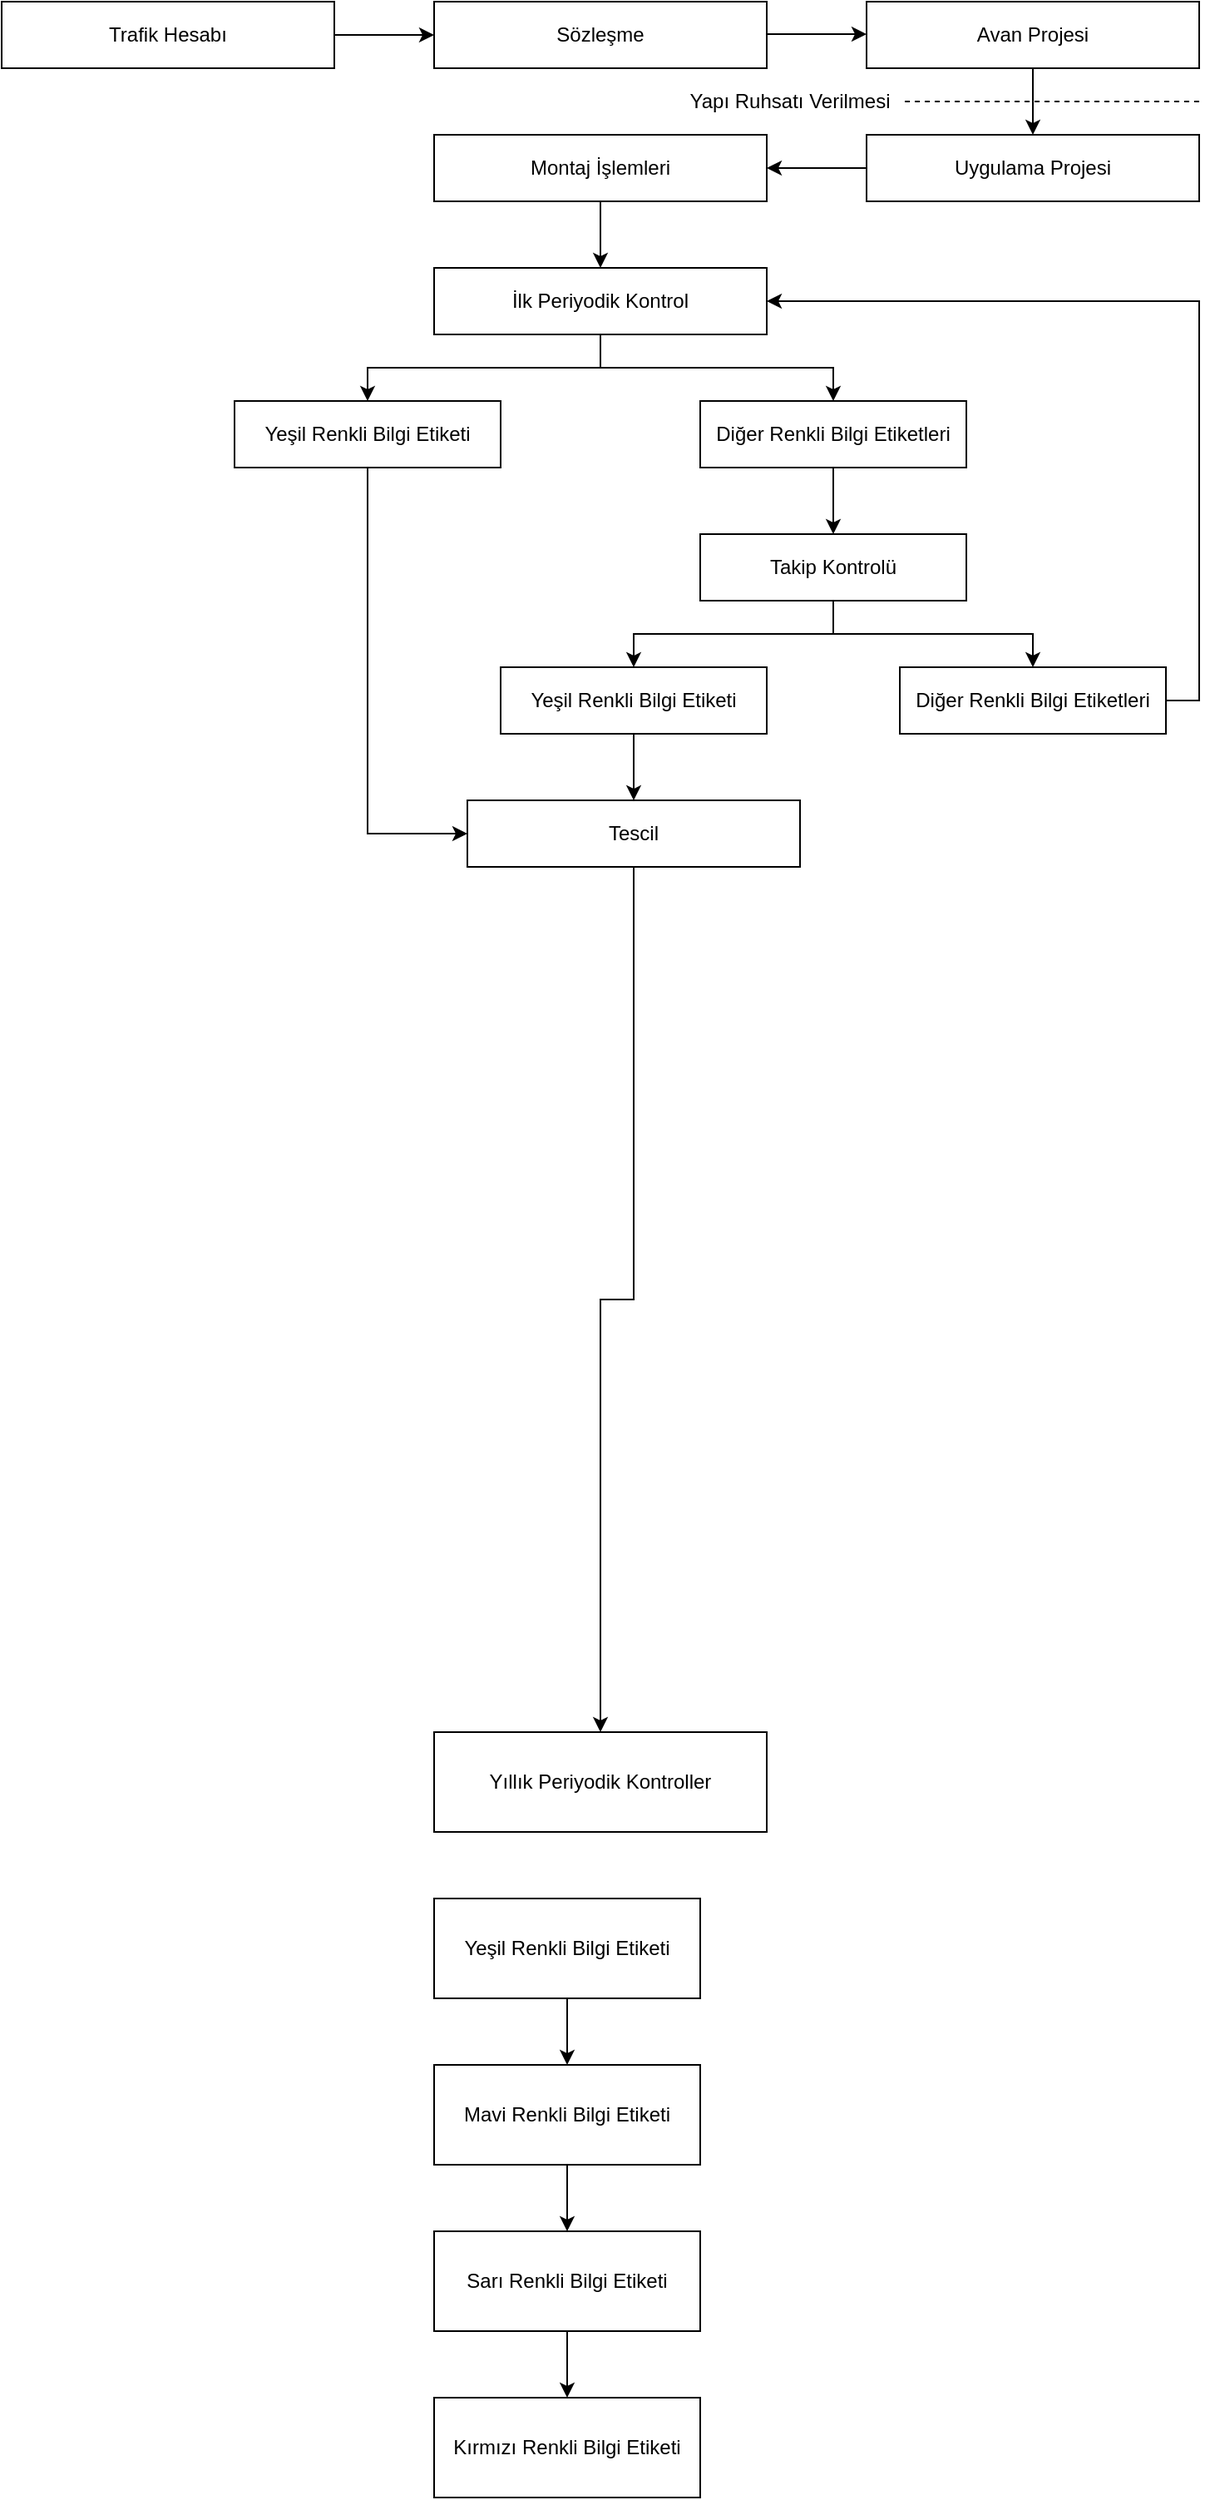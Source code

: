 <mxfile version="16.5.6" type="github">
  <diagram id="xVj9goOM0HoYAq6a2udZ" name="Page-1">
    <mxGraphModel dx="1102" dy="600" grid="1" gridSize="10" guides="1" tooltips="1" connect="1" arrows="1" fold="1" page="1" pageScale="1" pageWidth="827" pageHeight="1169" math="0" shadow="0">
      <root>
        <mxCell id="0" />
        <mxCell id="1" parent="0" />
        <mxCell id="WERg9MYtYTJD5pxzwSMF-55" style="edgeStyle=orthogonalEdgeStyle;rounded=0;orthogonalLoop=1;jettySize=auto;html=1;exitX=1;exitY=0.5;exitDx=0;exitDy=0;" edge="1" parent="1" source="WERg9MYtYTJD5pxzwSMF-1">
          <mxGeometry relative="1" as="geometry">
            <mxPoint x="320" y="140" as="targetPoint" />
          </mxGeometry>
        </mxCell>
        <mxCell id="WERg9MYtYTJD5pxzwSMF-1" value="Trafik Hesabı" style="rounded=0;whiteSpace=wrap;html=1;" vertex="1" parent="1">
          <mxGeometry x="60" y="120" width="200" height="40" as="geometry" />
        </mxCell>
        <mxCell id="WERg9MYtYTJD5pxzwSMF-2" value="Sözleşme" style="rounded=0;whiteSpace=wrap;html=1;" vertex="1" parent="1">
          <mxGeometry x="320" y="120" width="200" height="40" as="geometry" />
        </mxCell>
        <mxCell id="WERg9MYtYTJD5pxzwSMF-64" style="edgeStyle=orthogonalEdgeStyle;rounded=0;orthogonalLoop=1;jettySize=auto;html=1;exitX=0.5;exitY=1;exitDx=0;exitDy=0;entryX=0.5;entryY=0;entryDx=0;entryDy=0;" edge="1" parent="1" source="WERg9MYtYTJD5pxzwSMF-4" target="WERg9MYtYTJD5pxzwSMF-60">
          <mxGeometry relative="1" as="geometry" />
        </mxCell>
        <mxCell id="WERg9MYtYTJD5pxzwSMF-4" value="Avan Projesi" style="rounded=0;whiteSpace=wrap;html=1;" vertex="1" parent="1">
          <mxGeometry x="580" y="120" width="200" height="40" as="geometry" />
        </mxCell>
        <mxCell id="WERg9MYtYTJD5pxzwSMF-78" style="edgeStyle=orthogonalEdgeStyle;rounded=0;orthogonalLoop=1;jettySize=auto;html=1;exitX=0.5;exitY=1;exitDx=0;exitDy=0;entryX=0;entryY=0.5;entryDx=0;entryDy=0;" edge="1" parent="1" source="WERg9MYtYTJD5pxzwSMF-12" target="WERg9MYtYTJD5pxzwSMF-16">
          <mxGeometry relative="1" as="geometry" />
        </mxCell>
        <mxCell id="WERg9MYtYTJD5pxzwSMF-12" value="Yeşil Renkli Bilgi Etiketi" style="rounded=0;whiteSpace=wrap;html=1;" vertex="1" parent="1">
          <mxGeometry x="200" y="360" width="160" height="40" as="geometry" />
        </mxCell>
        <mxCell id="WERg9MYtYTJD5pxzwSMF-31" value="" style="edgeStyle=orthogonalEdgeStyle;rounded=0;orthogonalLoop=1;jettySize=auto;html=1;" edge="1" parent="1" source="WERg9MYtYTJD5pxzwSMF-14" target="WERg9MYtYTJD5pxzwSMF-30">
          <mxGeometry relative="1" as="geometry" />
        </mxCell>
        <mxCell id="WERg9MYtYTJD5pxzwSMF-14" value="Diğer Renkli Bilgi Etiketleri" style="rounded=0;whiteSpace=wrap;html=1;" vertex="1" parent="1">
          <mxGeometry x="480" y="360" width="160" height="40" as="geometry" />
        </mxCell>
        <mxCell id="WERg9MYtYTJD5pxzwSMF-39" value="" style="edgeStyle=orthogonalEdgeStyle;rounded=0;orthogonalLoop=1;jettySize=auto;html=1;" edge="1" parent="1" source="WERg9MYtYTJD5pxzwSMF-16" target="WERg9MYtYTJD5pxzwSMF-38">
          <mxGeometry relative="1" as="geometry" />
        </mxCell>
        <mxCell id="WERg9MYtYTJD5pxzwSMF-16" value="Tescil" style="rounded=0;whiteSpace=wrap;html=1;" vertex="1" parent="1">
          <mxGeometry x="340" y="600" width="200" height="40" as="geometry" />
        </mxCell>
        <mxCell id="WERg9MYtYTJD5pxzwSMF-79" style="edgeStyle=orthogonalEdgeStyle;rounded=0;orthogonalLoop=1;jettySize=auto;html=1;exitX=0.5;exitY=1;exitDx=0;exitDy=0;entryX=0.5;entryY=0;entryDx=0;entryDy=0;" edge="1" parent="1" source="WERg9MYtYTJD5pxzwSMF-18" target="WERg9MYtYTJD5pxzwSMF-16">
          <mxGeometry relative="1" as="geometry" />
        </mxCell>
        <mxCell id="WERg9MYtYTJD5pxzwSMF-18" value="Yeşil Renkli Bilgi Etiketi" style="rounded=0;whiteSpace=wrap;html=1;" vertex="1" parent="1">
          <mxGeometry x="360" y="520" width="160" height="40" as="geometry" />
        </mxCell>
        <mxCell id="WERg9MYtYTJD5pxzwSMF-80" style="edgeStyle=orthogonalEdgeStyle;rounded=0;orthogonalLoop=1;jettySize=auto;html=1;exitX=1;exitY=0.5;exitDx=0;exitDy=0;entryX=1;entryY=0.5;entryDx=0;entryDy=0;" edge="1" parent="1" source="WERg9MYtYTJD5pxzwSMF-20" target="WERg9MYtYTJD5pxzwSMF-10">
          <mxGeometry relative="1" as="geometry" />
        </mxCell>
        <mxCell id="WERg9MYtYTJD5pxzwSMF-20" value="Diğer Renkli Bilgi Etiketleri" style="rounded=0;whiteSpace=wrap;html=1;" vertex="1" parent="1">
          <mxGeometry x="600" y="520" width="160" height="40" as="geometry" />
        </mxCell>
        <mxCell id="WERg9MYtYTJD5pxzwSMF-76" style="edgeStyle=orthogonalEdgeStyle;rounded=0;orthogonalLoop=1;jettySize=auto;html=1;exitX=0.5;exitY=1;exitDx=0;exitDy=0;" edge="1" parent="1" source="WERg9MYtYTJD5pxzwSMF-30" target="WERg9MYtYTJD5pxzwSMF-18">
          <mxGeometry relative="1" as="geometry" />
        </mxCell>
        <mxCell id="WERg9MYtYTJD5pxzwSMF-77" style="edgeStyle=orthogonalEdgeStyle;rounded=0;orthogonalLoop=1;jettySize=auto;html=1;exitX=0.5;exitY=1;exitDx=0;exitDy=0;entryX=0.5;entryY=0;entryDx=0;entryDy=0;" edge="1" parent="1" source="WERg9MYtYTJD5pxzwSMF-30" target="WERg9MYtYTJD5pxzwSMF-20">
          <mxGeometry relative="1" as="geometry" />
        </mxCell>
        <mxCell id="WERg9MYtYTJD5pxzwSMF-30" value="&lt;div&gt;Takip Kontrolü&lt;/div&gt;" style="rounded=0;whiteSpace=wrap;html=1;" vertex="1" parent="1">
          <mxGeometry x="480" y="440" width="160" height="40" as="geometry" />
        </mxCell>
        <mxCell id="WERg9MYtYTJD5pxzwSMF-38" value="Yıllık Periyodik Kontroller" style="rounded=0;whiteSpace=wrap;html=1;" vertex="1" parent="1">
          <mxGeometry x="320" y="1160" width="200" height="60" as="geometry" />
        </mxCell>
        <mxCell id="WERg9MYtYTJD5pxzwSMF-41" value="Yapı Ruhsatı Verilmesi" style="text;html=1;strokeColor=none;fillColor=none;align=center;verticalAlign=middle;whiteSpace=wrap;rounded=0;" vertex="1" parent="1">
          <mxGeometry x="454" y="165" width="160" height="30" as="geometry" />
        </mxCell>
        <mxCell id="WERg9MYtYTJD5pxzwSMF-50" value="" style="edgeStyle=orthogonalEdgeStyle;rounded=0;orthogonalLoop=1;jettySize=auto;html=1;" edge="1" parent="1" source="WERg9MYtYTJD5pxzwSMF-48" target="WERg9MYtYTJD5pxzwSMF-49">
          <mxGeometry relative="1" as="geometry" />
        </mxCell>
        <mxCell id="WERg9MYtYTJD5pxzwSMF-48" value="Yeşil Renkli Bilgi Etiketi" style="rounded=0;whiteSpace=wrap;html=1;" vertex="1" parent="1">
          <mxGeometry x="320" y="1260" width="160" height="60" as="geometry" />
        </mxCell>
        <mxCell id="WERg9MYtYTJD5pxzwSMF-52" value="" style="edgeStyle=orthogonalEdgeStyle;rounded=0;orthogonalLoop=1;jettySize=auto;html=1;" edge="1" parent="1" source="WERg9MYtYTJD5pxzwSMF-49" target="WERg9MYtYTJD5pxzwSMF-51">
          <mxGeometry relative="1" as="geometry" />
        </mxCell>
        <mxCell id="WERg9MYtYTJD5pxzwSMF-49" value="Mavi Renkli Bilgi Etiketi" style="rounded=0;whiteSpace=wrap;html=1;" vertex="1" parent="1">
          <mxGeometry x="320" y="1360" width="160" height="60" as="geometry" />
        </mxCell>
        <mxCell id="WERg9MYtYTJD5pxzwSMF-54" value="" style="edgeStyle=orthogonalEdgeStyle;rounded=0;orthogonalLoop=1;jettySize=auto;html=1;" edge="1" parent="1" source="WERg9MYtYTJD5pxzwSMF-51" target="WERg9MYtYTJD5pxzwSMF-53">
          <mxGeometry relative="1" as="geometry" />
        </mxCell>
        <mxCell id="WERg9MYtYTJD5pxzwSMF-51" value="Sarı Renkli Bilgi Etiketi" style="rounded=0;whiteSpace=wrap;html=1;" vertex="1" parent="1">
          <mxGeometry x="320" y="1460" width="160" height="60" as="geometry" />
        </mxCell>
        <mxCell id="WERg9MYtYTJD5pxzwSMF-53" value="&lt;div&gt;Kırmızı Renkli Bilgi Etiketi&lt;/div&gt;" style="rounded=0;whiteSpace=wrap;html=1;" vertex="1" parent="1">
          <mxGeometry x="320" y="1560" width="160" height="60" as="geometry" />
        </mxCell>
        <mxCell id="WERg9MYtYTJD5pxzwSMF-65" style="edgeStyle=orthogonalEdgeStyle;rounded=0;orthogonalLoop=1;jettySize=auto;html=1;exitX=0;exitY=0.5;exitDx=0;exitDy=0;" edge="1" parent="1" source="WERg9MYtYTJD5pxzwSMF-60">
          <mxGeometry relative="1" as="geometry">
            <mxPoint x="520" y="220" as="targetPoint" />
          </mxGeometry>
        </mxCell>
        <mxCell id="WERg9MYtYTJD5pxzwSMF-60" value="Uygulama Projesi" style="rounded=0;whiteSpace=wrap;html=1;" vertex="1" parent="1">
          <mxGeometry x="580" y="200" width="200" height="40" as="geometry" />
        </mxCell>
        <mxCell id="WERg9MYtYTJD5pxzwSMF-63" style="edgeStyle=orthogonalEdgeStyle;rounded=0;orthogonalLoop=1;jettySize=auto;html=1;exitX=1;exitY=0.5;exitDx=0;exitDy=0;" edge="1" parent="1">
          <mxGeometry relative="1" as="geometry">
            <mxPoint x="520" y="139.5" as="sourcePoint" />
            <mxPoint x="580" y="139.5" as="targetPoint" />
          </mxGeometry>
        </mxCell>
        <mxCell id="WERg9MYtYTJD5pxzwSMF-73" style="edgeStyle=orthogonalEdgeStyle;rounded=0;orthogonalLoop=1;jettySize=auto;html=1;exitX=0.5;exitY=1;exitDx=0;exitDy=0;entryX=0.5;entryY=0;entryDx=0;entryDy=0;" edge="1" parent="1" source="WERg9MYtYTJD5pxzwSMF-66" target="WERg9MYtYTJD5pxzwSMF-10">
          <mxGeometry relative="1" as="geometry" />
        </mxCell>
        <mxCell id="WERg9MYtYTJD5pxzwSMF-66" value="Montaj İşlemleri" style="rounded=0;whiteSpace=wrap;html=1;" vertex="1" parent="1">
          <mxGeometry x="320" y="200" width="200" height="40" as="geometry" />
        </mxCell>
        <mxCell id="WERg9MYtYTJD5pxzwSMF-74" style="edgeStyle=orthogonalEdgeStyle;rounded=0;orthogonalLoop=1;jettySize=auto;html=1;exitX=0.5;exitY=1;exitDx=0;exitDy=0;" edge="1" parent="1" source="WERg9MYtYTJD5pxzwSMF-10" target="WERg9MYtYTJD5pxzwSMF-12">
          <mxGeometry relative="1" as="geometry">
            <Array as="points">
              <mxPoint x="420" y="340" />
              <mxPoint x="280" y="340" />
            </Array>
          </mxGeometry>
        </mxCell>
        <mxCell id="WERg9MYtYTJD5pxzwSMF-75" style="edgeStyle=orthogonalEdgeStyle;rounded=0;orthogonalLoop=1;jettySize=auto;html=1;exitX=0.5;exitY=1;exitDx=0;exitDy=0;" edge="1" parent="1" source="WERg9MYtYTJD5pxzwSMF-10" target="WERg9MYtYTJD5pxzwSMF-14">
          <mxGeometry relative="1" as="geometry">
            <Array as="points">
              <mxPoint x="420" y="340" />
              <mxPoint x="560" y="340" />
            </Array>
          </mxGeometry>
        </mxCell>
        <mxCell id="WERg9MYtYTJD5pxzwSMF-10" value="İlk Periyodik Kontrol" style="rounded=0;whiteSpace=wrap;html=1;" vertex="1" parent="1">
          <mxGeometry x="320" y="280" width="200" height="40" as="geometry" />
        </mxCell>
        <mxCell id="WERg9MYtYTJD5pxzwSMF-70" value="" style="endArrow=none;dashed=1;html=1;rounded=0;" edge="1" parent="1">
          <mxGeometry width="50" height="50" relative="1" as="geometry">
            <mxPoint x="780" y="180" as="sourcePoint" />
            <mxPoint x="602" y="180" as="targetPoint" />
          </mxGeometry>
        </mxCell>
      </root>
    </mxGraphModel>
  </diagram>
</mxfile>

